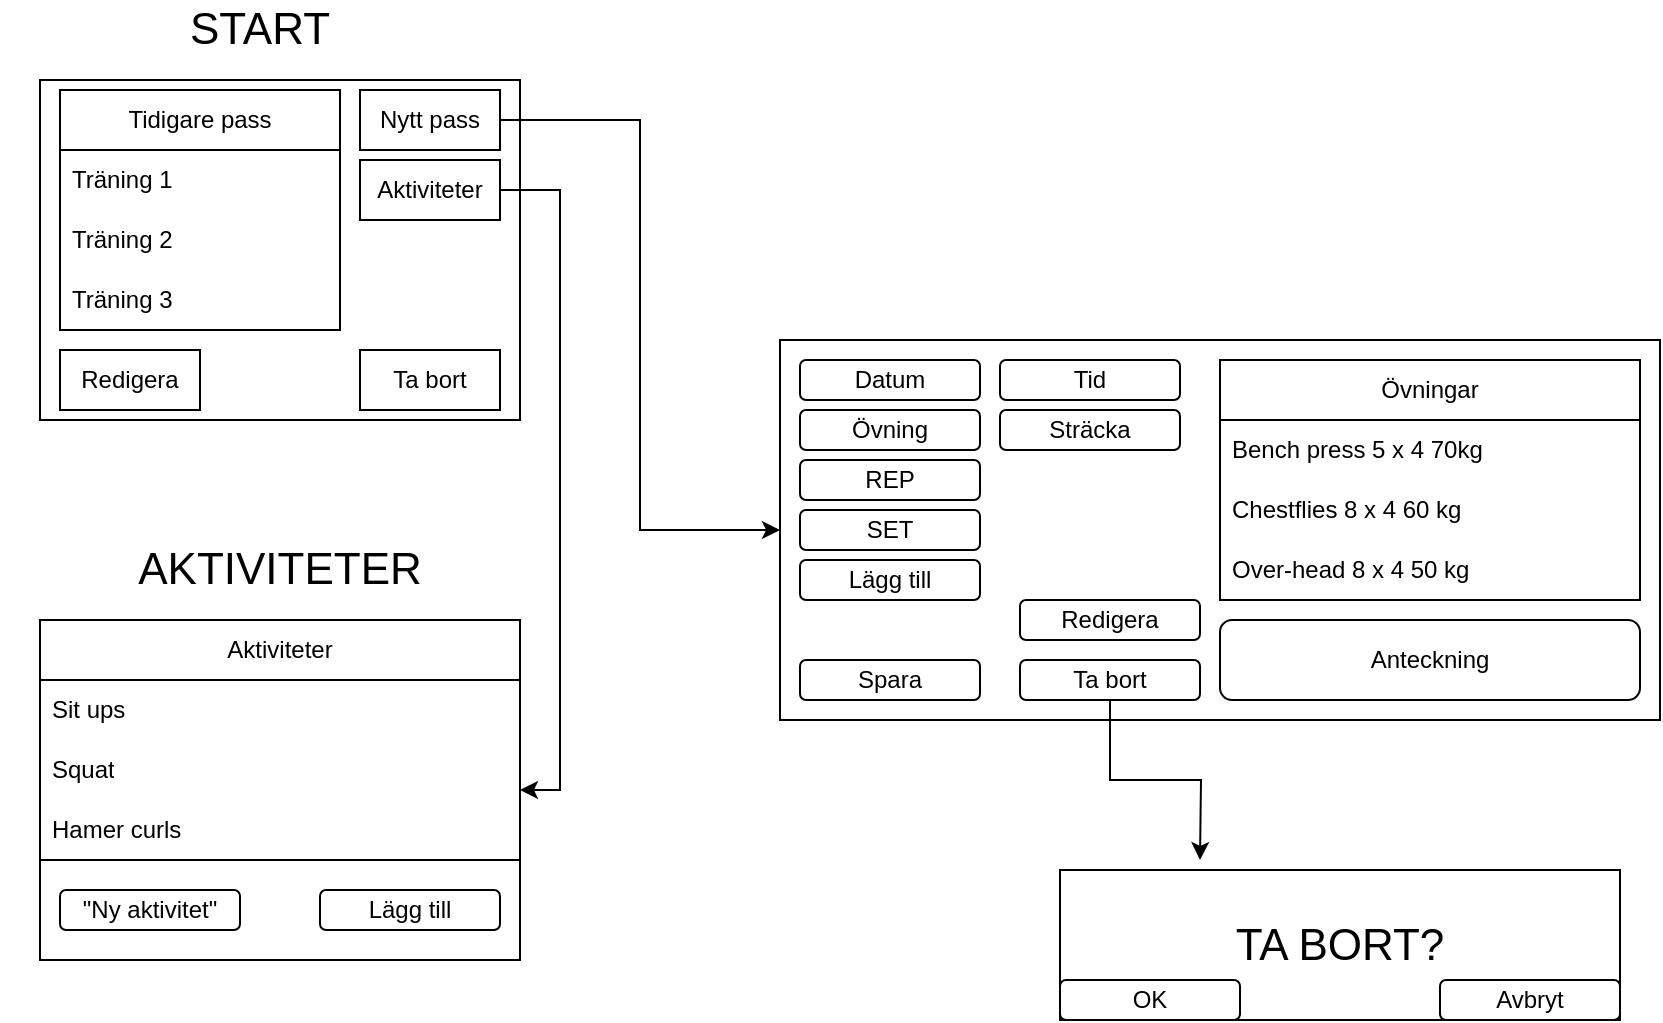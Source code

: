 <mxfile version="20.8.5" type="device"><diagram id="q-QDbmqCfpStdSSsm-XO" name="Page-1"><mxGraphModel dx="1387" dy="764" grid="1" gridSize="10" guides="1" tooltips="1" connect="1" arrows="1" fold="1" page="1" pageScale="1" pageWidth="827" pageHeight="1169" math="0" shadow="0"><root><mxCell id="0"/><mxCell id="1" parent="0"/><mxCell id="s7B7bV2NRUD7LYbY3rHo-2" value="" style="rounded=0;whiteSpace=wrap;html=1;" vertex="1" parent="1"><mxGeometry x="160" y="160" width="240" height="170" as="geometry"/></mxCell><mxCell id="s7B7bV2NRUD7LYbY3rHo-5" value="Tidigare pass&lt;br&gt;" style="swimlane;fontStyle=0;childLayout=stackLayout;horizontal=1;startSize=30;horizontalStack=0;resizeParent=1;resizeParentMax=0;resizeLast=0;collapsible=1;marginBottom=0;whiteSpace=wrap;html=1;" vertex="1" parent="1"><mxGeometry x="170" y="165" width="140" height="120" as="geometry"/></mxCell><mxCell id="s7B7bV2NRUD7LYbY3rHo-6" value="Träning 1" style="text;strokeColor=none;fillColor=none;align=left;verticalAlign=middle;spacingLeft=4;spacingRight=4;overflow=hidden;points=[[0,0.5],[1,0.5]];portConstraint=eastwest;rotatable=0;whiteSpace=wrap;html=1;" vertex="1" parent="s7B7bV2NRUD7LYbY3rHo-5"><mxGeometry y="30" width="140" height="30" as="geometry"/></mxCell><mxCell id="s7B7bV2NRUD7LYbY3rHo-7" value="Träning 2" style="text;strokeColor=none;fillColor=none;align=left;verticalAlign=middle;spacingLeft=4;spacingRight=4;overflow=hidden;points=[[0,0.5],[1,0.5]];portConstraint=eastwest;rotatable=0;whiteSpace=wrap;html=1;" vertex="1" parent="s7B7bV2NRUD7LYbY3rHo-5"><mxGeometry y="60" width="140" height="30" as="geometry"/></mxCell><mxCell id="s7B7bV2NRUD7LYbY3rHo-8" value="Träning 3" style="text;strokeColor=none;fillColor=none;align=left;verticalAlign=middle;spacingLeft=4;spacingRight=4;overflow=hidden;points=[[0,0.5],[1,0.5]];portConstraint=eastwest;rotatable=0;whiteSpace=wrap;html=1;" vertex="1" parent="s7B7bV2NRUD7LYbY3rHo-5"><mxGeometry y="90" width="140" height="30" as="geometry"/></mxCell><mxCell id="s7B7bV2NRUD7LYbY3rHo-9" value="Nytt pass" style="rounded=0;whiteSpace=wrap;html=1;" vertex="1" parent="1"><mxGeometry x="320" y="165" width="70" height="30" as="geometry"/></mxCell><mxCell id="s7B7bV2NRUD7LYbY3rHo-32" value="Ta bort" style="rounded=0;whiteSpace=wrap;html=1;" vertex="1" parent="1"><mxGeometry x="320" y="295" width="70" height="30" as="geometry"/></mxCell><mxCell id="s7B7bV2NRUD7LYbY3rHo-39" value="" style="rounded=0;whiteSpace=wrap;html=1;" vertex="1" parent="1"><mxGeometry x="530" y="290" width="440" height="190" as="geometry"/></mxCell><mxCell id="s7B7bV2NRUD7LYbY3rHo-40" value="Datum" style="rounded=1;whiteSpace=wrap;html=1;" vertex="1" parent="1"><mxGeometry x="540" y="300" width="90" height="20" as="geometry"/></mxCell><mxCell id="s7B7bV2NRUD7LYbY3rHo-41" value="Tid" style="rounded=1;whiteSpace=wrap;html=1;" vertex="1" parent="1"><mxGeometry x="640" y="300" width="90" height="20" as="geometry"/></mxCell><mxCell id="s7B7bV2NRUD7LYbY3rHo-55" value="Övningar" style="swimlane;fontStyle=0;childLayout=stackLayout;horizontal=1;startSize=30;horizontalStack=0;resizeParent=1;resizeParentMax=0;resizeLast=0;collapsible=1;marginBottom=0;whiteSpace=wrap;html=1;" vertex="1" parent="1"><mxGeometry x="750" y="300" width="210" height="120" as="geometry"/></mxCell><mxCell id="s7B7bV2NRUD7LYbY3rHo-56" value="Bench press 5 x 4 70kg" style="text;strokeColor=none;fillColor=none;align=left;verticalAlign=middle;spacingLeft=4;spacingRight=4;overflow=hidden;points=[[0,0.5],[1,0.5]];portConstraint=eastwest;rotatable=0;whiteSpace=wrap;html=1;" vertex="1" parent="s7B7bV2NRUD7LYbY3rHo-55"><mxGeometry y="30" width="210" height="30" as="geometry"/></mxCell><mxCell id="s7B7bV2NRUD7LYbY3rHo-57" value="Chestflies 8 x 4 60 kg" style="text;strokeColor=none;fillColor=none;align=left;verticalAlign=middle;spacingLeft=4;spacingRight=4;overflow=hidden;points=[[0,0.5],[1,0.5]];portConstraint=eastwest;rotatable=0;whiteSpace=wrap;html=1;" vertex="1" parent="s7B7bV2NRUD7LYbY3rHo-55"><mxGeometry y="60" width="210" height="30" as="geometry"/></mxCell><mxCell id="s7B7bV2NRUD7LYbY3rHo-58" value="Over-head 8 x 4 50 kg" style="text;strokeColor=none;fillColor=none;align=left;verticalAlign=middle;spacingLeft=4;spacingRight=4;overflow=hidden;points=[[0,0.5],[1,0.5]];portConstraint=eastwest;rotatable=0;whiteSpace=wrap;html=1;" vertex="1" parent="s7B7bV2NRUD7LYbY3rHo-55"><mxGeometry y="90" width="210" height="30" as="geometry"/></mxCell><mxCell id="s7B7bV2NRUD7LYbY3rHo-66" value="Övning" style="rounded=1;whiteSpace=wrap;html=1;" vertex="1" parent="1"><mxGeometry x="540" y="325" width="90" height="20" as="geometry"/></mxCell><mxCell id="s7B7bV2NRUD7LYbY3rHo-67" value="Anteckning" style="rounded=1;whiteSpace=wrap;html=1;" vertex="1" parent="1"><mxGeometry x="750" y="430" width="210" height="40" as="geometry"/></mxCell><mxCell id="s7B7bV2NRUD7LYbY3rHo-74" style="edgeStyle=orthogonalEdgeStyle;rounded=0;orthogonalLoop=1;jettySize=auto;html=1;entryX=0;entryY=0.5;entryDx=0;entryDy=0;" edge="1" parent="1" source="s7B7bV2NRUD7LYbY3rHo-9" target="s7B7bV2NRUD7LYbY3rHo-39"><mxGeometry relative="1" as="geometry"><mxPoint x="390" y="215" as="sourcePoint"/></mxGeometry></mxCell><mxCell id="s7B7bV2NRUD7LYbY3rHo-77" value="" style="shape=image;html=1;verticalAlign=top;verticalLabelPosition=bottom;labelBackgroundColor=#ffffff;imageAspect=0;aspect=fixed;image=https://cdn1.iconfinder.com/data/icons/material-core/10/arrow-drop-down-128.png" vertex="1" parent="1"><mxGeometry x="610" y="325" width="18" height="18" as="geometry"/></mxCell><mxCell id="s7B7bV2NRUD7LYbY3rHo-87" style="edgeStyle=orthogonalEdgeStyle;rounded=0;orthogonalLoop=1;jettySize=auto;html=1;entryX=1;entryY=0.5;entryDx=0;entryDy=0;fontSize=22;" edge="1" parent="1" source="s7B7bV2NRUD7LYbY3rHo-85" target="s7B7bV2NRUD7LYbY3rHo-86"><mxGeometry relative="1" as="geometry"><Array as="points"><mxPoint x="420" y="215"/><mxPoint x="420" y="515"/></Array></mxGeometry></mxCell><mxCell id="s7B7bV2NRUD7LYbY3rHo-85" value="Aktiviteter" style="rounded=0;whiteSpace=wrap;html=1;" vertex="1" parent="1"><mxGeometry x="320" y="200" width="70" height="30" as="geometry"/></mxCell><mxCell id="s7B7bV2NRUD7LYbY3rHo-86" value="" style="rounded=0;whiteSpace=wrap;html=1;" vertex="1" parent="1"><mxGeometry x="160" y="430" width="240" height="170" as="geometry"/></mxCell><mxCell id="s7B7bV2NRUD7LYbY3rHo-92" value="Aktiviteter" style="swimlane;fontStyle=0;childLayout=stackLayout;horizontal=1;startSize=30;horizontalStack=0;resizeParent=1;resizeParentMax=0;resizeLast=0;collapsible=1;marginBottom=0;whiteSpace=wrap;html=1;" vertex="1" parent="1"><mxGeometry x="160" y="430" width="240" height="120" as="geometry"/></mxCell><mxCell id="s7B7bV2NRUD7LYbY3rHo-93" value="Sit ups" style="text;strokeColor=none;fillColor=none;align=left;verticalAlign=middle;spacingLeft=4;spacingRight=4;overflow=hidden;points=[[0,0.5],[1,0.5]];portConstraint=eastwest;rotatable=0;whiteSpace=wrap;html=1;" vertex="1" parent="s7B7bV2NRUD7LYbY3rHo-92"><mxGeometry y="30" width="240" height="30" as="geometry"/></mxCell><mxCell id="s7B7bV2NRUD7LYbY3rHo-94" value="Squat" style="text;strokeColor=none;fillColor=none;align=left;verticalAlign=middle;spacingLeft=4;spacingRight=4;overflow=hidden;points=[[0,0.5],[1,0.5]];portConstraint=eastwest;rotatable=0;whiteSpace=wrap;html=1;" vertex="1" parent="s7B7bV2NRUD7LYbY3rHo-92"><mxGeometry y="60" width="240" height="30" as="geometry"/></mxCell><mxCell id="s7B7bV2NRUD7LYbY3rHo-95" value="Hamer curls" style="text;strokeColor=none;fillColor=none;align=left;verticalAlign=middle;spacingLeft=4;spacingRight=4;overflow=hidden;points=[[0,0.5],[1,0.5]];portConstraint=eastwest;rotatable=0;whiteSpace=wrap;html=1;" vertex="1" parent="s7B7bV2NRUD7LYbY3rHo-92"><mxGeometry y="90" width="240" height="30" as="geometry"/></mxCell><mxCell id="s7B7bV2NRUD7LYbY3rHo-97" value="Lägg till" style="rounded=1;whiteSpace=wrap;html=1;" vertex="1" parent="1"><mxGeometry x="300" y="565" width="90" height="20" as="geometry"/></mxCell><mxCell id="s7B7bV2NRUD7LYbY3rHo-99" value="&quot;Ny aktivitet&quot;" style="rounded=1;whiteSpace=wrap;html=1;" vertex="1" parent="1"><mxGeometry x="170" y="565" width="90" height="20" as="geometry"/></mxCell><mxCell id="s7B7bV2NRUD7LYbY3rHo-101" value="&lt;font style=&quot;font-size: 22px;&quot;&gt;AKTIVITETER&lt;/font&gt;" style="text;html=1;strokeColor=none;fillColor=none;align=center;verticalAlign=middle;whiteSpace=wrap;rounded=0;" vertex="1" parent="1"><mxGeometry x="150" y="390" width="260" height="30" as="geometry"/></mxCell><mxCell id="s7B7bV2NRUD7LYbY3rHo-120" style="edgeStyle=orthogonalEdgeStyle;rounded=0;orthogonalLoop=1;jettySize=auto;html=1;fontSize=22;" edge="1" parent="1" source="s7B7bV2NRUD7LYbY3rHo-102"><mxGeometry relative="1" as="geometry"><mxPoint x="740" y="550.0" as="targetPoint"/></mxGeometry></mxCell><mxCell id="s7B7bV2NRUD7LYbY3rHo-102" value="Ta bort" style="rounded=1;whiteSpace=wrap;html=1;" vertex="1" parent="1"><mxGeometry x="650" y="450" width="90" height="20" as="geometry"/></mxCell><mxCell id="s7B7bV2NRUD7LYbY3rHo-107" value="REP" style="rounded=1;whiteSpace=wrap;html=1;" vertex="1" parent="1"><mxGeometry x="540" y="350" width="90" height="20" as="geometry"/></mxCell><mxCell id="s7B7bV2NRUD7LYbY3rHo-108" value="SET" style="rounded=1;whiteSpace=wrap;html=1;" vertex="1" parent="1"><mxGeometry x="540" y="375" width="90" height="20" as="geometry"/></mxCell><mxCell id="s7B7bV2NRUD7LYbY3rHo-109" value="Lägg till" style="rounded=1;whiteSpace=wrap;html=1;" vertex="1" parent="1"><mxGeometry x="540" y="400" width="90" height="20" as="geometry"/></mxCell><mxCell id="s7B7bV2NRUD7LYbY3rHo-110" value="Spara" style="rounded=1;whiteSpace=wrap;html=1;" vertex="1" parent="1"><mxGeometry x="540" y="450" width="90" height="20" as="geometry"/></mxCell><mxCell id="s7B7bV2NRUD7LYbY3rHo-111" style="edgeStyle=orthogonalEdgeStyle;rounded=0;orthogonalLoop=1;jettySize=auto;html=1;exitX=0.5;exitY=1;exitDx=0;exitDy=0;fontSize=22;" edge="1" parent="1" source="s7B7bV2NRUD7LYbY3rHo-102" target="s7B7bV2NRUD7LYbY3rHo-102"><mxGeometry relative="1" as="geometry"/></mxCell><mxCell id="s7B7bV2NRUD7LYbY3rHo-116" value="Redigera" style="rounded=0;whiteSpace=wrap;html=1;" vertex="1" parent="1"><mxGeometry x="170" y="295" width="70" height="30" as="geometry"/></mxCell><mxCell id="s7B7bV2NRUD7LYbY3rHo-119" value="Redigera" style="rounded=1;whiteSpace=wrap;html=1;" vertex="1" parent="1"><mxGeometry x="650" y="420" width="90" height="20" as="geometry"/></mxCell><mxCell id="s7B7bV2NRUD7LYbY3rHo-124" value="TA BORT?" style="rounded=0;whiteSpace=wrap;html=1;fontSize=22;" vertex="1" parent="1"><mxGeometry x="670" y="555" width="280" height="75" as="geometry"/></mxCell><mxCell id="s7B7bV2NRUD7LYbY3rHo-127" value="OK" style="rounded=1;whiteSpace=wrap;html=1;" vertex="1" parent="1"><mxGeometry x="670" y="610" width="90" height="20" as="geometry"/></mxCell><mxCell id="s7B7bV2NRUD7LYbY3rHo-129" value="Avbryt" style="rounded=1;whiteSpace=wrap;html=1;" vertex="1" parent="1"><mxGeometry x="860" y="610" width="90" height="20" as="geometry"/></mxCell><mxCell id="s7B7bV2NRUD7LYbY3rHo-130" value="&lt;span style=&quot;font-size: 22px;&quot;&gt;START&lt;/span&gt;" style="text;html=1;strokeColor=none;fillColor=none;align=center;verticalAlign=middle;whiteSpace=wrap;rounded=0;" vertex="1" parent="1"><mxGeometry x="140" y="120" width="260" height="30" as="geometry"/></mxCell><mxCell id="s7B7bV2NRUD7LYbY3rHo-132" value="Sträcka" style="rounded=1;whiteSpace=wrap;html=1;" vertex="1" parent="1"><mxGeometry x="640" y="325" width="90" height="20" as="geometry"/></mxCell></root></mxGraphModel></diagram></mxfile>